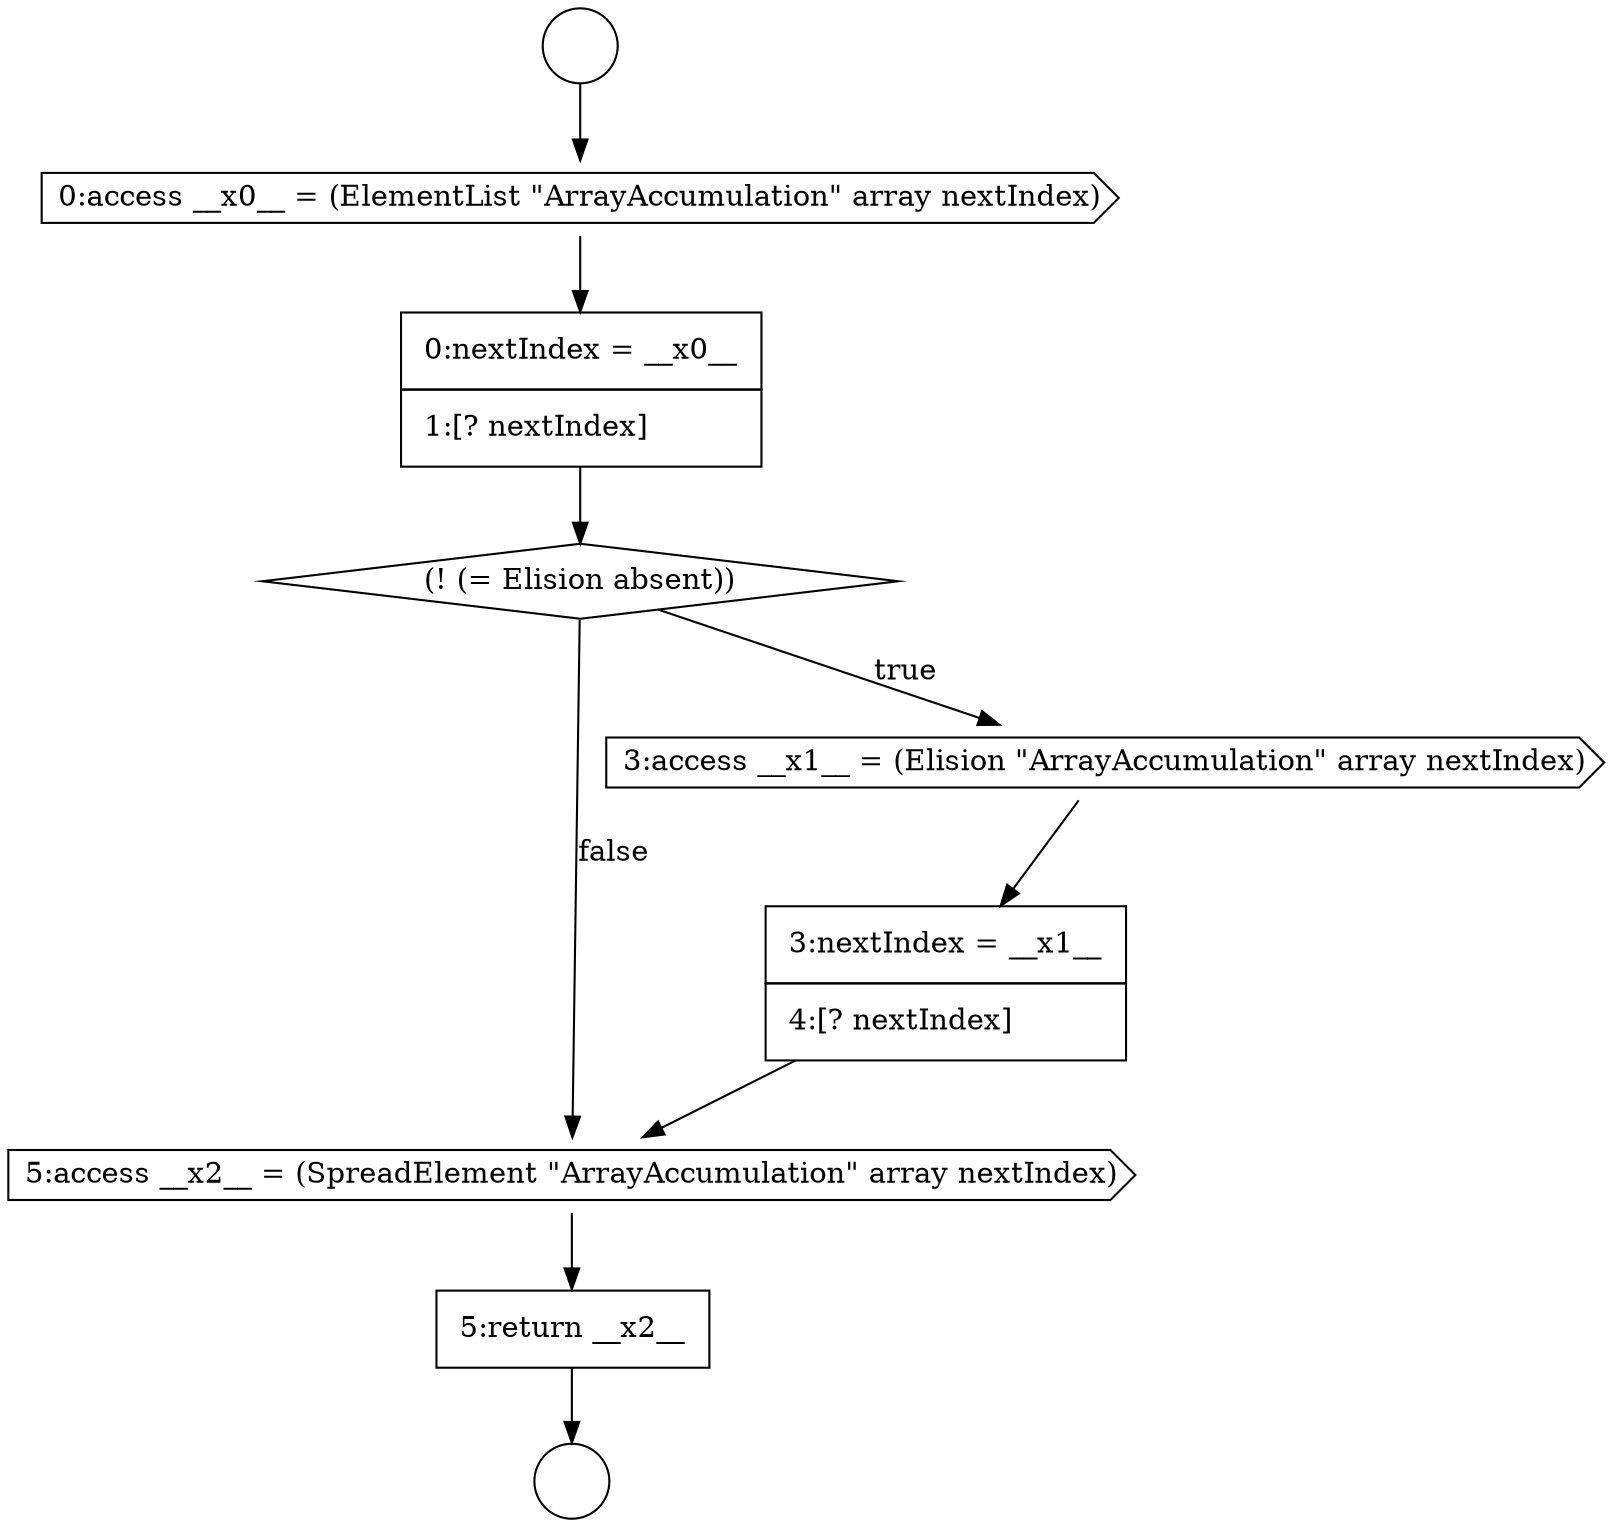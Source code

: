 digraph {
  node3905 [shape=none, margin=0, label=<<font color="black">
    <table border="0" cellborder="1" cellspacing="0" cellpadding="10">
      <tr><td align="left">3:nextIndex = __x1__</td></tr>
      <tr><td align="left">4:[? nextIndex]</td></tr>
    </table>
  </font>> color="black" fillcolor="white" style=filled]
  node3902 [shape=none, margin=0, label=<<font color="black">
    <table border="0" cellborder="1" cellspacing="0" cellpadding="10">
      <tr><td align="left">0:nextIndex = __x0__</td></tr>
      <tr><td align="left">1:[? nextIndex]</td></tr>
    </table>
  </font>> color="black" fillcolor="white" style=filled]
  node3906 [shape=cds, label=<<font color="black">5:access __x2__ = (SpreadElement &quot;ArrayAccumulation&quot; array nextIndex)</font>> color="black" fillcolor="white" style=filled]
  node3899 [shape=circle label=" " color="black" fillcolor="white" style=filled]
  node3903 [shape=diamond, label=<<font color="black">(! (= Elision absent))</font>> color="black" fillcolor="white" style=filled]
  node3900 [shape=circle label=" " color="black" fillcolor="white" style=filled]
  node3904 [shape=cds, label=<<font color="black">3:access __x1__ = (Elision &quot;ArrayAccumulation&quot; array nextIndex)</font>> color="black" fillcolor="white" style=filled]
  node3907 [shape=none, margin=0, label=<<font color="black">
    <table border="0" cellborder="1" cellspacing="0" cellpadding="10">
      <tr><td align="left">5:return __x2__</td></tr>
    </table>
  </font>> color="black" fillcolor="white" style=filled]
  node3901 [shape=cds, label=<<font color="black">0:access __x0__ = (ElementList &quot;ArrayAccumulation&quot; array nextIndex)</font>> color="black" fillcolor="white" style=filled]
  node3901 -> node3902 [ color="black"]
  node3902 -> node3903 [ color="black"]
  node3905 -> node3906 [ color="black"]
  node3907 -> node3900 [ color="black"]
  node3904 -> node3905 [ color="black"]
  node3903 -> node3904 [label=<<font color="black">true</font>> color="black"]
  node3903 -> node3906 [label=<<font color="black">false</font>> color="black"]
  node3906 -> node3907 [ color="black"]
  node3899 -> node3901 [ color="black"]
}
